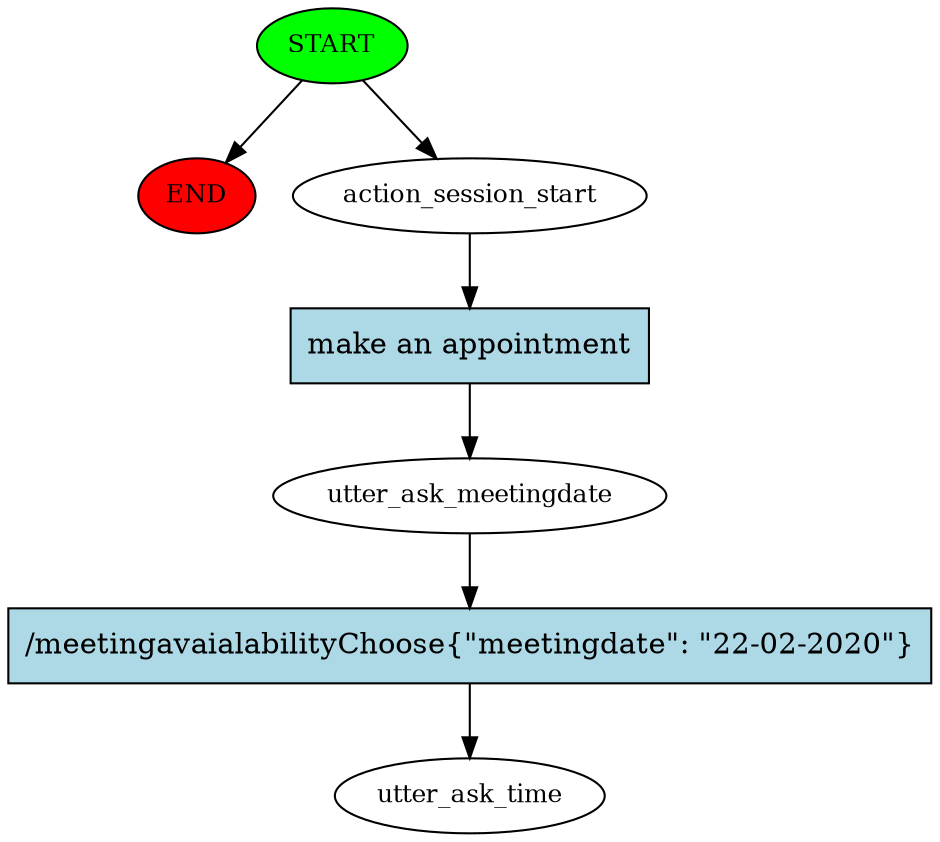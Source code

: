 digraph  {
0 [class="start active", fillcolor=green, fontsize=12, label=START, style=filled];
"-1" [class=end, fillcolor=red, fontsize=12, label=END, style=filled];
1 [class=active, fontsize=12, label=action_session_start];
2 [class=active, fontsize=12, label=utter_ask_meetingdate];
3 [class="dashed active", fontsize=12, label=utter_ask_time];
4 [class="intent active", fillcolor=lightblue, label="make an appointment", shape=rect, style=filled];
5 [class="intent active", fillcolor=lightblue, label="/meetingavaialabilityChoose{\"meetingdate\": \"22-02-2020\"}", shape=rect, style=filled];
0 -> "-1"  [class="", key=NONE, label=""];
0 -> 1  [class=active, key=NONE, label=""];
1 -> 4  [class=active, key=0];
2 -> 5  [class=active, key=0];
4 -> 2  [class=active, key=0];
5 -> 3  [class=active, key=0];
}
